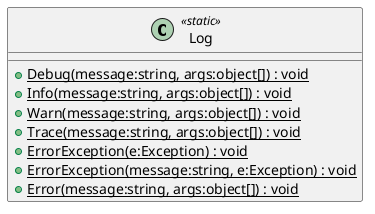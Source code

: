 @startuml
class Log <<static>> {
    + {static} Debug(message:string, args:object[]) : void
    + {static} Info(message:string, args:object[]) : void
    + {static} Warn(message:string, args:object[]) : void
    + {static} Trace(message:string, args:object[]) : void
    + {static} ErrorException(e:Exception) : void
    + {static} ErrorException(message:string, e:Exception) : void
    + {static} Error(message:string, args:object[]) : void
}
@enduml
